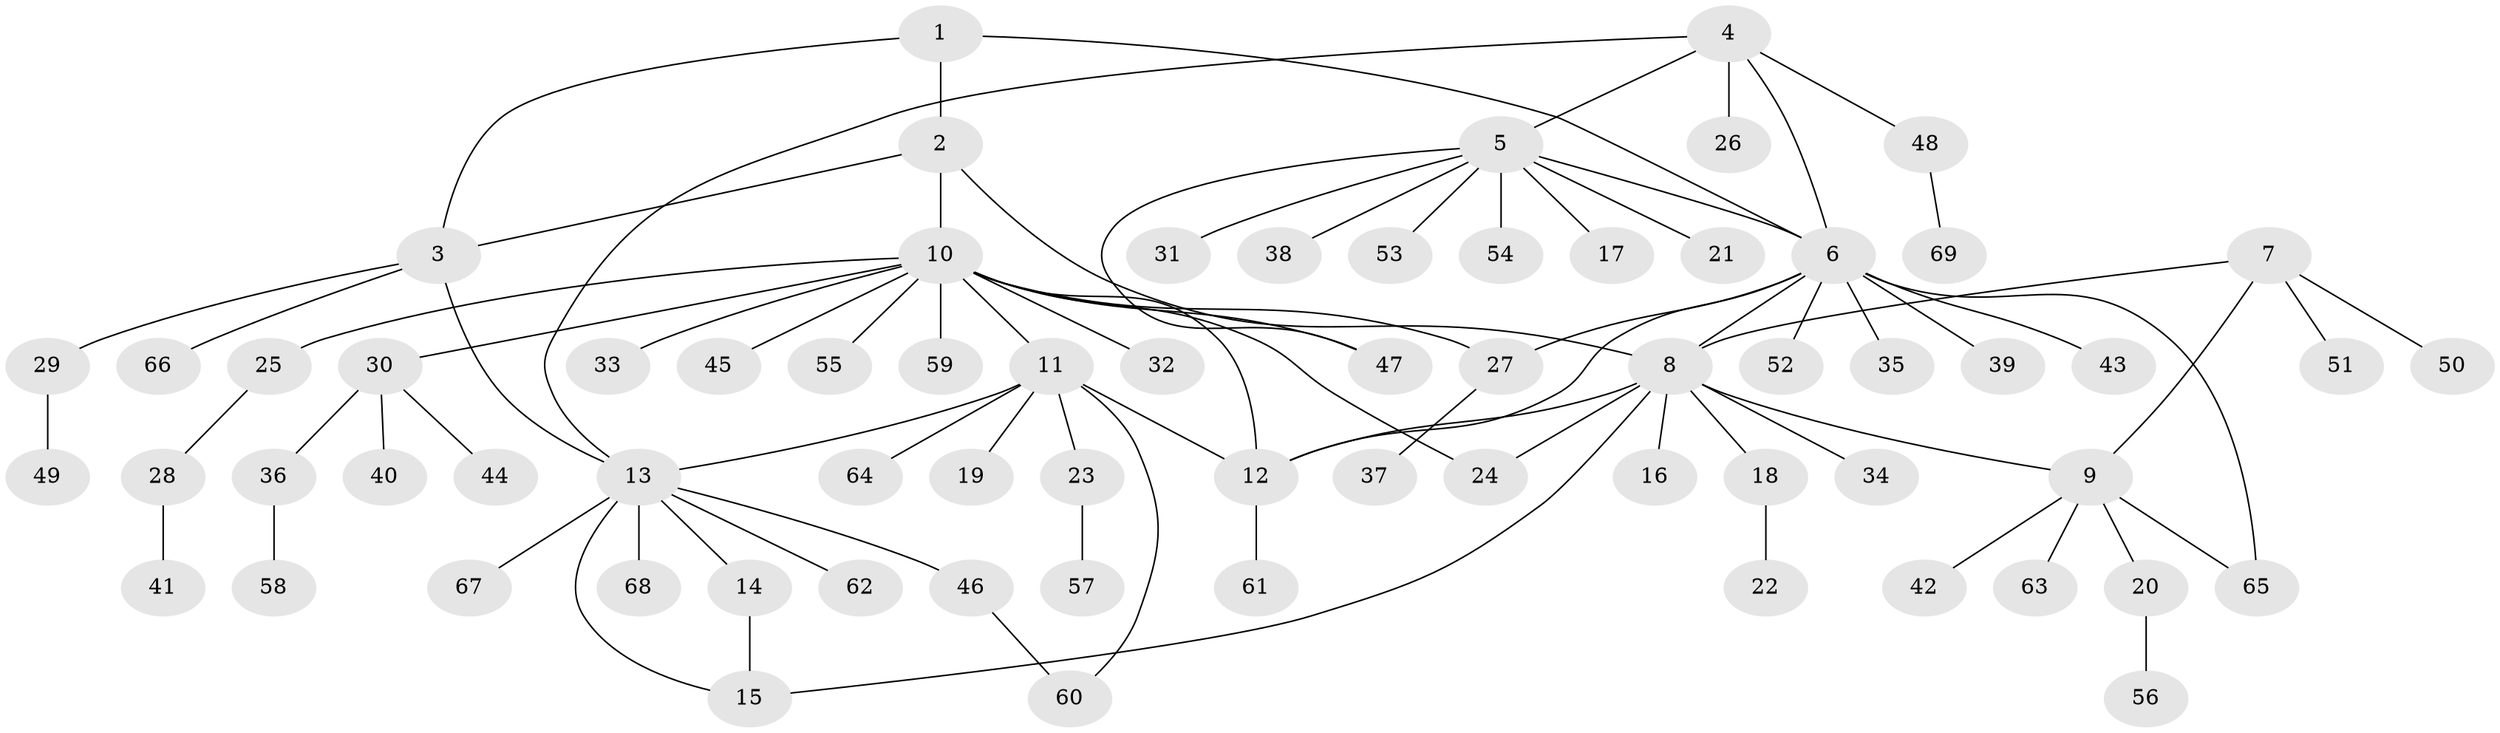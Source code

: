 // coarse degree distribution, {1: 0.5238095238095238, 8: 0.047619047619047616, 4: 0.07142857142857142, 2: 0.16666666666666666, 3: 0.07142857142857142, 11: 0.023809523809523808, 9: 0.023809523809523808, 5: 0.023809523809523808, 6: 0.047619047619047616}
// Generated by graph-tools (version 1.1) at 2025/37/03/04/25 23:37:33]
// undirected, 69 vertices, 84 edges
graph export_dot {
  node [color=gray90,style=filled];
  1;
  2;
  3;
  4;
  5;
  6;
  7;
  8;
  9;
  10;
  11;
  12;
  13;
  14;
  15;
  16;
  17;
  18;
  19;
  20;
  21;
  22;
  23;
  24;
  25;
  26;
  27;
  28;
  29;
  30;
  31;
  32;
  33;
  34;
  35;
  36;
  37;
  38;
  39;
  40;
  41;
  42;
  43;
  44;
  45;
  46;
  47;
  48;
  49;
  50;
  51;
  52;
  53;
  54;
  55;
  56;
  57;
  58;
  59;
  60;
  61;
  62;
  63;
  64;
  65;
  66;
  67;
  68;
  69;
  1 -- 2;
  1 -- 3;
  1 -- 6;
  2 -- 3;
  2 -- 8;
  2 -- 10;
  3 -- 13;
  3 -- 29;
  3 -- 66;
  4 -- 5;
  4 -- 6;
  4 -- 13;
  4 -- 26;
  4 -- 48;
  5 -- 6;
  5 -- 17;
  5 -- 21;
  5 -- 31;
  5 -- 38;
  5 -- 47;
  5 -- 53;
  5 -- 54;
  6 -- 8;
  6 -- 12;
  6 -- 27;
  6 -- 35;
  6 -- 39;
  6 -- 43;
  6 -- 52;
  6 -- 65;
  7 -- 8;
  7 -- 9;
  7 -- 50;
  7 -- 51;
  8 -- 9;
  8 -- 12;
  8 -- 15;
  8 -- 16;
  8 -- 18;
  8 -- 24;
  8 -- 34;
  9 -- 20;
  9 -- 42;
  9 -- 63;
  9 -- 65;
  10 -- 11;
  10 -- 12;
  10 -- 24;
  10 -- 25;
  10 -- 27;
  10 -- 30;
  10 -- 32;
  10 -- 33;
  10 -- 45;
  10 -- 47;
  10 -- 55;
  10 -- 59;
  11 -- 12;
  11 -- 13;
  11 -- 19;
  11 -- 23;
  11 -- 60;
  11 -- 64;
  12 -- 61;
  13 -- 14;
  13 -- 15;
  13 -- 46;
  13 -- 62;
  13 -- 67;
  13 -- 68;
  14 -- 15;
  18 -- 22;
  20 -- 56;
  23 -- 57;
  25 -- 28;
  27 -- 37;
  28 -- 41;
  29 -- 49;
  30 -- 36;
  30 -- 40;
  30 -- 44;
  36 -- 58;
  46 -- 60;
  48 -- 69;
}
